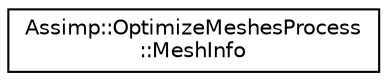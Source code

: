 digraph "Graphical Class Hierarchy"
{
  edge [fontname="Helvetica",fontsize="10",labelfontname="Helvetica",labelfontsize="10"];
  node [fontname="Helvetica",fontsize="10",shape=record];
  rankdir="LR";
  Node1 [label="Assimp::OptimizeMeshesProcess\l::MeshInfo",height=0.2,width=0.4,color="black", fillcolor="white", style="filled",URL="$struct_assimp_1_1_optimize_meshes_process_1_1_mesh_info.html",tooltip="Internal utility to store additional mesh info. "];
}

